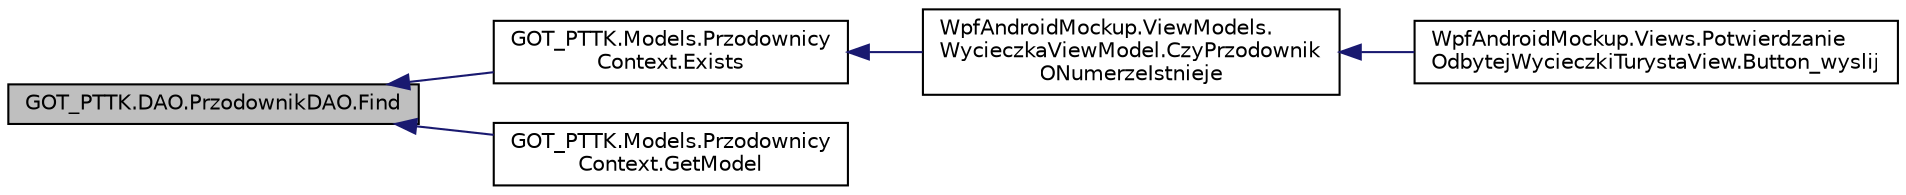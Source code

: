 digraph "GOT_PTTK.DAO.PrzodownikDAO.Find"
{
 // INTERACTIVE_SVG=YES
  edge [fontname="Helvetica",fontsize="10",labelfontname="Helvetica",labelfontsize="10"];
  node [fontname="Helvetica",fontsize="10",shape=record];
  rankdir="LR";
  Node7 [label="GOT_PTTK.DAO.PrzodownikDAO.Find",height=0.2,width=0.4,color="black", fillcolor="grey75", style="filled", fontcolor="black"];
  Node7 -> Node8 [dir="back",color="midnightblue",fontsize="10",style="solid",fontname="Helvetica"];
  Node8 [label="GOT_PTTK.Models.Przodownicy\lContext.Exists",height=0.2,width=0.4,color="black", fillcolor="white", style="filled",URL="$class_g_o_t___p_t_t_k_1_1_models_1_1_przodownicy_context.html#a5f5b7262a40d76cedbc70e96797fde3f",tooltip="Sprawdza czy dany przodownik istnieje w bazie. "];
  Node8 -> Node9 [dir="back",color="midnightblue",fontsize="10",style="solid",fontname="Helvetica"];
  Node9 [label="WpfAndroidMockup.ViewModels.\lWycieczkaViewModel.CzyPrzodownik\lONumerzeIstnieje",height=0.2,width=0.4,color="black", fillcolor="white", style="filled",URL="$class_wpf_android_mockup_1_1_view_models_1_1_wycieczka_view_model.html#abba0211c9661acc11904f41a2670066d",tooltip="Sprawdza czy przodownik o podanym numerze istnieje w bazie "];
  Node9 -> Node10 [dir="back",color="midnightblue",fontsize="10",style="solid",fontname="Helvetica"];
  Node10 [label="WpfAndroidMockup.Views.Potwierdzanie\lOdbytejWycieczkiTurystaView.Button_wyslij",height=0.2,width=0.4,color="black", fillcolor="white", style="filled",URL="$class_wpf_android_mockup_1_1_views_1_1_potwierdzanie_odbytej_wycieczki_turysta_view.html#a4433a715ff1d62f8baf1571019a22268",tooltip="Logika przycisku przesyłania wycieczki do potwierdzenia porzodownikowi "];
  Node7 -> Node11 [dir="back",color="midnightblue",fontsize="10",style="solid",fontname="Helvetica"];
  Node11 [label="GOT_PTTK.Models.Przodownicy\lContext.GetModel",height=0.2,width=0.4,color="black", fillcolor="white", style="filled",URL="$class_g_o_t___p_t_t_k_1_1_models_1_1_przodownicy_context.html#a526d5f9534a65490ffaaa5d10c00b642",tooltip="Akcesor dla przodownik. "];
}
